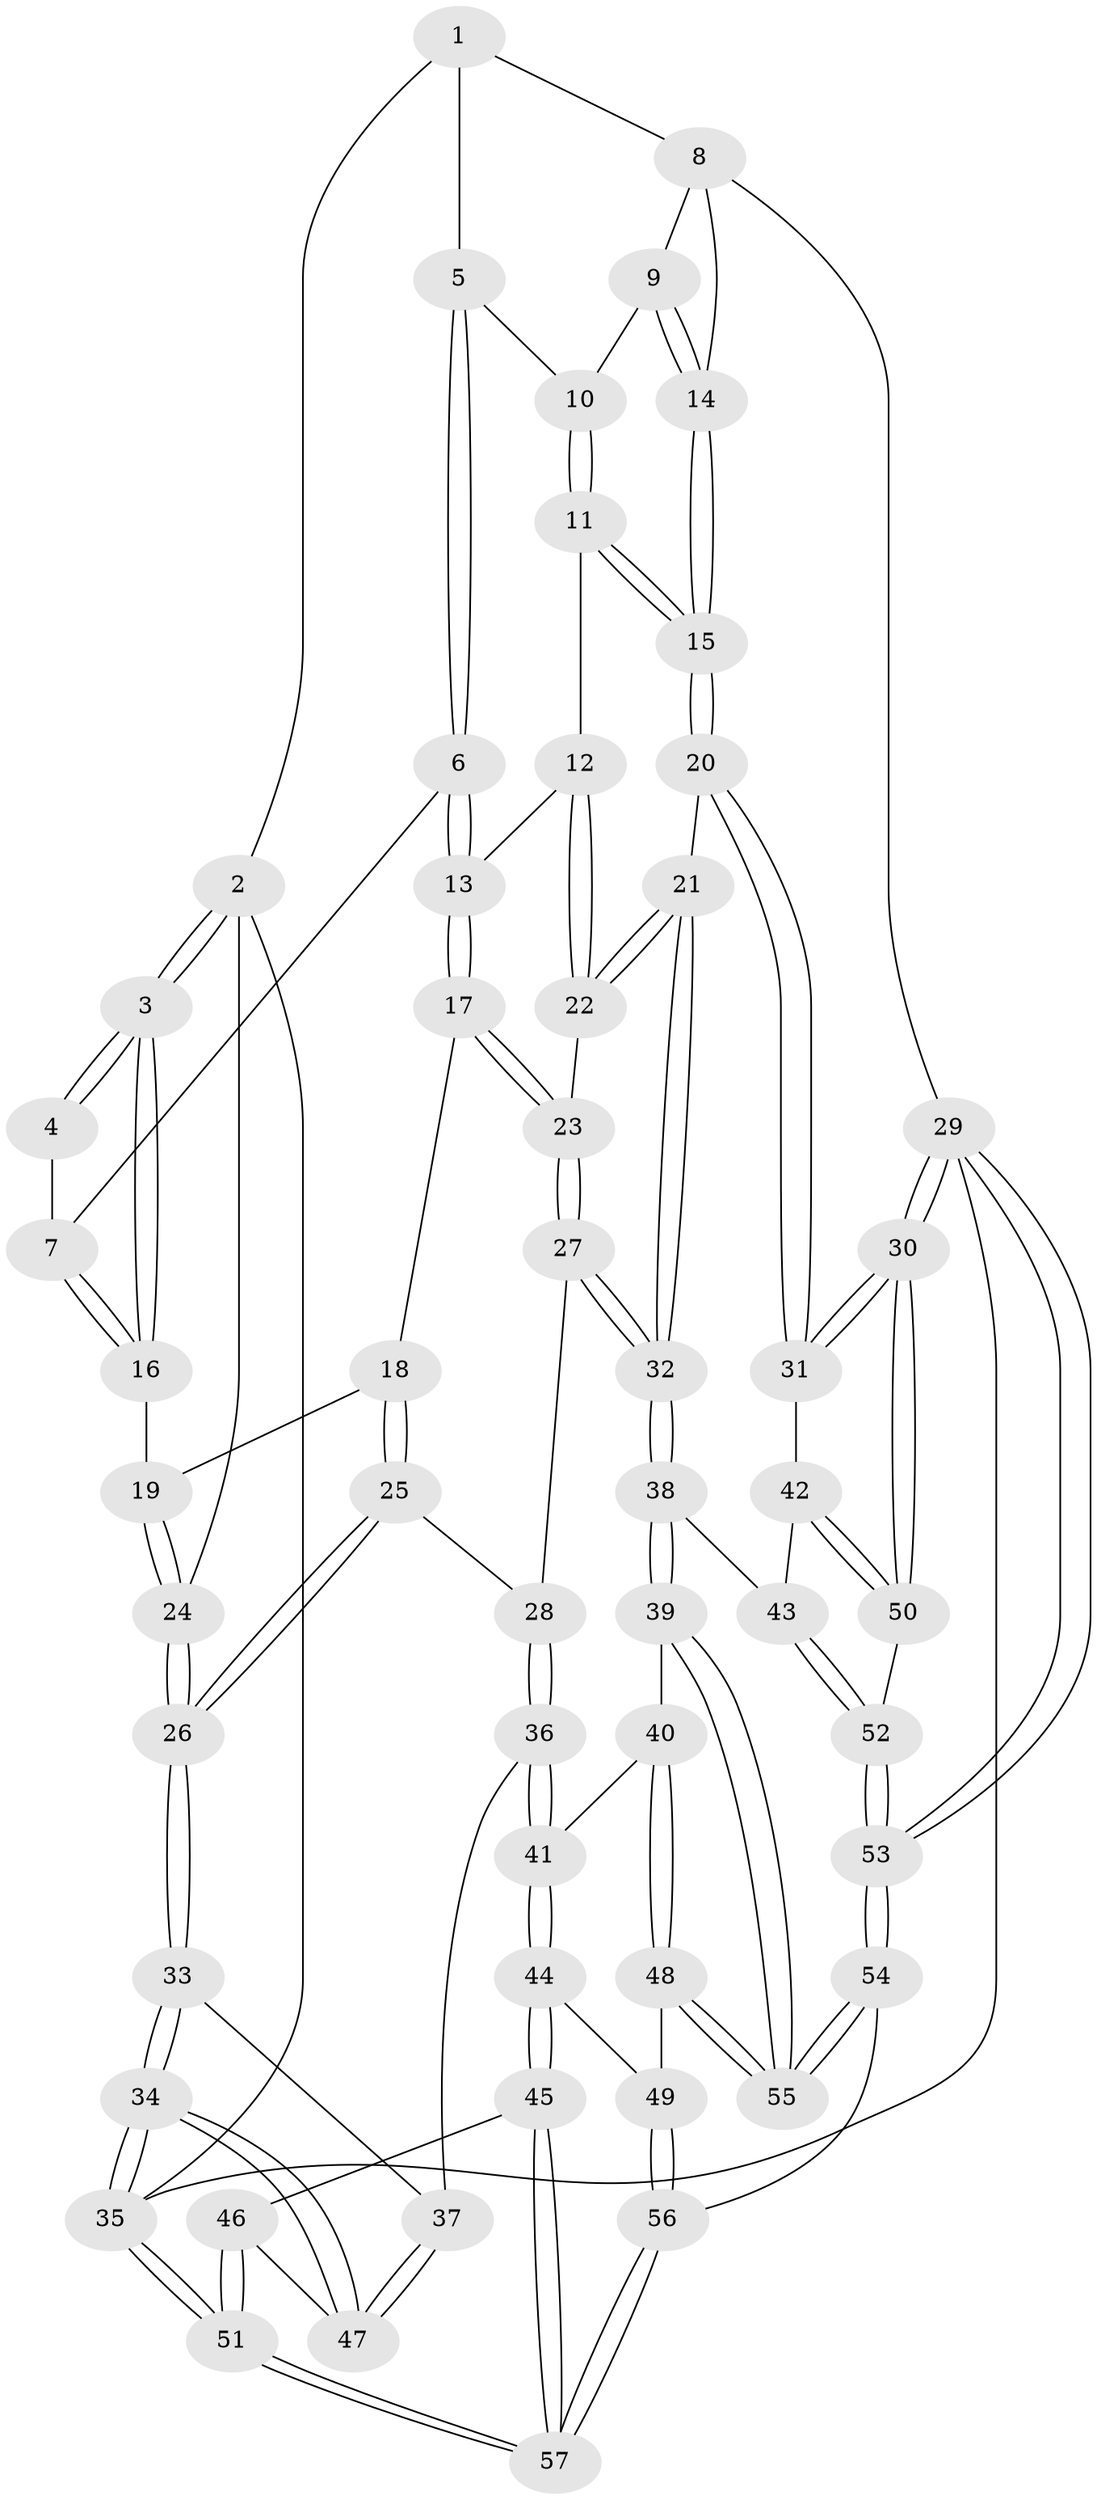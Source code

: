// coarse degree distribution, {4: 0.6086956521739131, 3: 0.30434782608695654, 6: 0.043478260869565216, 5: 0.043478260869565216}
// Generated by graph-tools (version 1.1) at 2025/38/03/04/25 23:38:20]
// undirected, 57 vertices, 139 edges
graph export_dot {
  node [color=gray90,style=filled];
  1 [pos="+0.6183620623677604+0"];
  2 [pos="+0+0"];
  3 [pos="+0+0"];
  4 [pos="+0.24419482687629615+0"];
  5 [pos="+0.6183495051445186+0"];
  6 [pos="+0.45702503215765933+0.12331343735650102"];
  7 [pos="+0.39141039034616465+0.12070660421836032"];
  8 [pos="+1+0"];
  9 [pos="+0.7445489518403579+0.08853738725310427"];
  10 [pos="+0.7240469172387116+0.08879345104322964"];
  11 [pos="+0.7159761020082382+0.1628188189591841"];
  12 [pos="+0.6555049307447065+0.2409727470135991"];
  13 [pos="+0.5293131115820772+0.27355479714025677"];
  14 [pos="+1+0.2853544655402016"];
  15 [pos="+1+0.3597694257519218"];
  16 [pos="+0.1963284408120134+0.18503102197957574"];
  17 [pos="+0.49813721424166124+0.33529421467767084"];
  18 [pos="+0.24847162882267673+0.33182313673106023"];
  19 [pos="+0.21765486920168858+0.2799962665656518"];
  20 [pos="+1+0.48720302923935255"];
  21 [pos="+0.9053601986428332+0.4709741173813415"];
  22 [pos="+0.7835805055635033+0.4124828006372929"];
  23 [pos="+0.5266542342105922+0.4563452236745915"];
  24 [pos="+0+0.46039545437410506"];
  25 [pos="+0.21846125724248242+0.548683547015669"];
  26 [pos="+0+0.555972728524163"];
  27 [pos="+0.5001599514619146+0.5893348482935059"];
  28 [pos="+0.2553846405055283+0.5857165869232841"];
  29 [pos="+1+1"];
  30 [pos="+1+0.8644989079264376"];
  31 [pos="+1+0.5246461421564667"];
  32 [pos="+0.5303718079180715+0.6270386810466653"];
  33 [pos="+0+0.64212044919177"];
  34 [pos="+0+0.8211009217469509"];
  35 [pos="+0+1"];
  36 [pos="+0.23495404652598376+0.7447407492278579"];
  37 [pos="+0.1267002476371236+0.7906946154593327"];
  38 [pos="+0.5719898885488506+0.7484381977713814"];
  39 [pos="+0.5677708601628991+0.7542230600633838"];
  40 [pos="+0.35824670723352237+0.7981883795650961"];
  41 [pos="+0.2401595348452269+0.752841821182187"];
  42 [pos="+0.72286628635239+0.7721944554815972"];
  43 [pos="+0.7073602730208949+0.7834813368143658"];
  44 [pos="+0.250059010575662+0.8523503133493319"];
  45 [pos="+0.18689914976148325+0.9361325533989436"];
  46 [pos="+0.10351128820848253+0.8741038342547549"];
  47 [pos="+0.10115033567485884+0.8595385085158692"];
  48 [pos="+0.36322300769665244+0.9065848626723704"];
  49 [pos="+0.3352432815478927+0.9270363560774055"];
  50 [pos="+1+0.8595059716849356"];
  51 [pos="+0+1"];
  52 [pos="+0.7435664502995184+0.8524546572883597"];
  53 [pos="+0.8341961187655944+1"];
  54 [pos="+0.5472408609813705+1"];
  55 [pos="+0.5192689496694498+0.8885433368149624"];
  56 [pos="+0.2749967242478656+1"];
  57 [pos="+0.2190053421733907+1"];
  1 -- 2;
  1 -- 5;
  1 -- 8;
  2 -- 3;
  2 -- 3;
  2 -- 24;
  2 -- 35;
  3 -- 4;
  3 -- 4;
  3 -- 16;
  3 -- 16;
  4 -- 7;
  5 -- 6;
  5 -- 6;
  5 -- 10;
  6 -- 7;
  6 -- 13;
  6 -- 13;
  7 -- 16;
  7 -- 16;
  8 -- 9;
  8 -- 14;
  8 -- 29;
  9 -- 10;
  9 -- 14;
  9 -- 14;
  10 -- 11;
  10 -- 11;
  11 -- 12;
  11 -- 15;
  11 -- 15;
  12 -- 13;
  12 -- 22;
  12 -- 22;
  13 -- 17;
  13 -- 17;
  14 -- 15;
  14 -- 15;
  15 -- 20;
  15 -- 20;
  16 -- 19;
  17 -- 18;
  17 -- 23;
  17 -- 23;
  18 -- 19;
  18 -- 25;
  18 -- 25;
  19 -- 24;
  19 -- 24;
  20 -- 21;
  20 -- 31;
  20 -- 31;
  21 -- 22;
  21 -- 22;
  21 -- 32;
  21 -- 32;
  22 -- 23;
  23 -- 27;
  23 -- 27;
  24 -- 26;
  24 -- 26;
  25 -- 26;
  25 -- 26;
  25 -- 28;
  26 -- 33;
  26 -- 33;
  27 -- 28;
  27 -- 32;
  27 -- 32;
  28 -- 36;
  28 -- 36;
  29 -- 30;
  29 -- 30;
  29 -- 53;
  29 -- 53;
  29 -- 35;
  30 -- 31;
  30 -- 31;
  30 -- 50;
  30 -- 50;
  31 -- 42;
  32 -- 38;
  32 -- 38;
  33 -- 34;
  33 -- 34;
  33 -- 37;
  34 -- 35;
  34 -- 35;
  34 -- 47;
  34 -- 47;
  35 -- 51;
  35 -- 51;
  36 -- 37;
  36 -- 41;
  36 -- 41;
  37 -- 47;
  37 -- 47;
  38 -- 39;
  38 -- 39;
  38 -- 43;
  39 -- 40;
  39 -- 55;
  39 -- 55;
  40 -- 41;
  40 -- 48;
  40 -- 48;
  41 -- 44;
  41 -- 44;
  42 -- 43;
  42 -- 50;
  42 -- 50;
  43 -- 52;
  43 -- 52;
  44 -- 45;
  44 -- 45;
  44 -- 49;
  45 -- 46;
  45 -- 57;
  45 -- 57;
  46 -- 47;
  46 -- 51;
  46 -- 51;
  48 -- 49;
  48 -- 55;
  48 -- 55;
  49 -- 56;
  49 -- 56;
  50 -- 52;
  51 -- 57;
  51 -- 57;
  52 -- 53;
  52 -- 53;
  53 -- 54;
  53 -- 54;
  54 -- 55;
  54 -- 55;
  54 -- 56;
  56 -- 57;
  56 -- 57;
}
